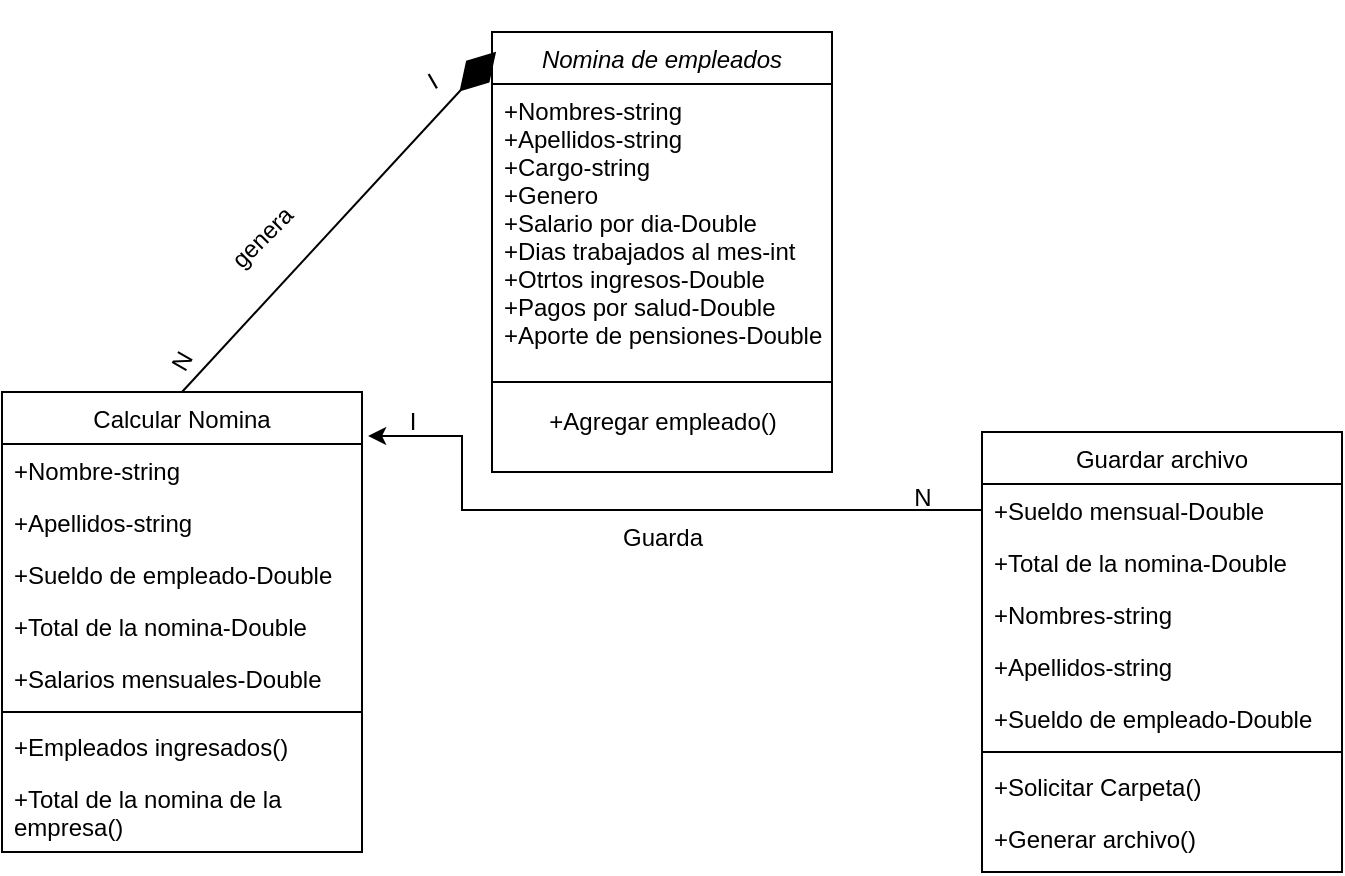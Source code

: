 <mxfile version="21.3.2" type="device" pages="2">
  <diagram id="C5RBs43oDa-KdzZeNtuy" name="Page-1">
    <mxGraphModel dx="1354" dy="616" grid="1" gridSize="10" guides="1" tooltips="1" connect="1" arrows="1" fold="1" page="1" pageScale="1" pageWidth="827" pageHeight="1169" math="0" shadow="0">
      <root>
        <mxCell id="WIyWlLk6GJQsqaUBKTNV-0" />
        <mxCell id="WIyWlLk6GJQsqaUBKTNV-1" parent="WIyWlLk6GJQsqaUBKTNV-0" />
        <mxCell id="zkfFHV4jXpPFQw0GAbJ--0" value="Nomina de empleados" style="swimlane;fontStyle=2;align=center;verticalAlign=top;childLayout=stackLayout;horizontal=1;startSize=26;horizontalStack=0;resizeParent=1;resizeLast=0;collapsible=1;marginBottom=0;rounded=0;shadow=0;strokeWidth=1;" parent="WIyWlLk6GJQsqaUBKTNV-1" vertex="1">
          <mxGeometry x="335" y="80" width="170" height="220" as="geometry">
            <mxRectangle x="230" y="140" width="160" height="26" as="alternateBounds" />
          </mxGeometry>
        </mxCell>
        <mxCell id="zkfFHV4jXpPFQw0GAbJ--1" value="+Nombres-string&#xa;+Apellidos-string&#xa;+Cargo-string&#xa;+Genero&#xa;+Salario por dia-Double&#xa;+Dias trabajados al mes-int&#xa;+Otrtos ingresos-Double&#xa;+Pagos por salud-Double&#xa;+Aporte de pensiones-Double" style="text;align=left;verticalAlign=top;spacingLeft=4;spacingRight=4;overflow=hidden;rotatable=0;points=[[0,0.5],[1,0.5]];portConstraint=eastwest;" parent="zkfFHV4jXpPFQw0GAbJ--0" vertex="1">
          <mxGeometry y="26" width="170" height="144" as="geometry" />
        </mxCell>
        <mxCell id="zkfFHV4jXpPFQw0GAbJ--4" value="" style="line;html=1;strokeWidth=1;align=left;verticalAlign=middle;spacingTop=-1;spacingLeft=3;spacingRight=3;rotatable=0;labelPosition=right;points=[];portConstraint=eastwest;" parent="zkfFHV4jXpPFQw0GAbJ--0" vertex="1">
          <mxGeometry y="170" width="170" height="10" as="geometry" />
        </mxCell>
        <mxCell id="-4b_-T0c30OWa5oSf6ir-1" value="+Agregar empleado()" style="text;html=1;align=center;verticalAlign=middle;resizable=0;points=[];autosize=1;strokeColor=none;fillColor=none;" vertex="1" parent="zkfFHV4jXpPFQw0GAbJ--0">
          <mxGeometry y="180" width="170" height="30" as="geometry" />
        </mxCell>
        <mxCell id="zkfFHV4jXpPFQw0GAbJ--6" value="Guardar archivo" style="swimlane;fontStyle=0;align=center;verticalAlign=top;childLayout=stackLayout;horizontal=1;startSize=26;horizontalStack=0;resizeParent=1;resizeLast=0;collapsible=1;marginBottom=0;rounded=0;shadow=0;strokeWidth=1;" parent="WIyWlLk6GJQsqaUBKTNV-1" vertex="1">
          <mxGeometry x="580" y="280" width="180" height="220" as="geometry">
            <mxRectangle x="130" y="380" width="160" height="26" as="alternateBounds" />
          </mxGeometry>
        </mxCell>
        <mxCell id="zkfFHV4jXpPFQw0GAbJ--7" value="+Sueldo mensual-Double" style="text;align=left;verticalAlign=top;spacingLeft=4;spacingRight=4;overflow=hidden;rotatable=0;points=[[0,0.5],[1,0.5]];portConstraint=eastwest;" parent="zkfFHV4jXpPFQw0GAbJ--6" vertex="1">
          <mxGeometry y="26" width="180" height="26" as="geometry" />
        </mxCell>
        <mxCell id="zkfFHV4jXpPFQw0GAbJ--8" value="+Total de la nomina-Double" style="text;align=left;verticalAlign=top;spacingLeft=4;spacingRight=4;overflow=hidden;rotatable=0;points=[[0,0.5],[1,0.5]];portConstraint=eastwest;rounded=0;shadow=0;html=0;" parent="zkfFHV4jXpPFQw0GAbJ--6" vertex="1">
          <mxGeometry y="52" width="180" height="26" as="geometry" />
        </mxCell>
        <mxCell id="zkfFHV4jXpPFQw0GAbJ--10" value="+Nombres-string" style="text;align=left;verticalAlign=top;spacingLeft=4;spacingRight=4;overflow=hidden;rotatable=0;points=[[0,0.5],[1,0.5]];portConstraint=eastwest;fontStyle=0" parent="zkfFHV4jXpPFQw0GAbJ--6" vertex="1">
          <mxGeometry y="78" width="180" height="26" as="geometry" />
        </mxCell>
        <mxCell id="zkfFHV4jXpPFQw0GAbJ--11" value="+Apellidos-string" style="text;align=left;verticalAlign=top;spacingLeft=4;spacingRight=4;overflow=hidden;rotatable=0;points=[[0,0.5],[1,0.5]];portConstraint=eastwest;" parent="zkfFHV4jXpPFQw0GAbJ--6" vertex="1">
          <mxGeometry y="104" width="180" height="26" as="geometry" />
        </mxCell>
        <mxCell id="-4b_-T0c30OWa5oSf6ir-4" value="+Sueldo de empleado-Double" style="text;align=left;verticalAlign=top;spacingLeft=4;spacingRight=4;overflow=hidden;rotatable=0;points=[[0,0.5],[1,0.5]];portConstraint=eastwest;rounded=0;shadow=0;html=0;" vertex="1" parent="zkfFHV4jXpPFQw0GAbJ--6">
          <mxGeometry y="130" width="180" height="26" as="geometry" />
        </mxCell>
        <mxCell id="zkfFHV4jXpPFQw0GAbJ--9" value="" style="line;html=1;strokeWidth=1;align=left;verticalAlign=middle;spacingTop=-1;spacingLeft=3;spacingRight=3;rotatable=0;labelPosition=right;points=[];portConstraint=eastwest;" parent="zkfFHV4jXpPFQw0GAbJ--6" vertex="1">
          <mxGeometry y="156" width="180" height="8" as="geometry" />
        </mxCell>
        <mxCell id="-4b_-T0c30OWa5oSf6ir-6" value="+Solicitar Carpeta()" style="text;align=left;verticalAlign=top;spacingLeft=4;spacingRight=4;overflow=hidden;rotatable=0;points=[[0,0.5],[1,0.5]];portConstraint=eastwest;rounded=0;shadow=0;html=0;" vertex="1" parent="zkfFHV4jXpPFQw0GAbJ--6">
          <mxGeometry y="164" width="180" height="26" as="geometry" />
        </mxCell>
        <mxCell id="-4b_-T0c30OWa5oSf6ir-7" value="+Generar archivo()" style="text;align=left;verticalAlign=top;spacingLeft=4;spacingRight=4;overflow=hidden;rotatable=0;points=[[0,0.5],[1,0.5]];portConstraint=eastwest;rounded=0;shadow=0;html=0;" vertex="1" parent="zkfFHV4jXpPFQw0GAbJ--6">
          <mxGeometry y="190" width="180" height="26" as="geometry" />
        </mxCell>
        <mxCell id="zkfFHV4jXpPFQw0GAbJ--17" value="Calcular Nomina" style="swimlane;fontStyle=0;align=center;verticalAlign=top;childLayout=stackLayout;horizontal=1;startSize=26;horizontalStack=0;resizeParent=1;resizeLast=0;collapsible=1;marginBottom=0;rounded=0;shadow=0;strokeWidth=1;" parent="WIyWlLk6GJQsqaUBKTNV-1" vertex="1">
          <mxGeometry x="90" y="260" width="180" height="230" as="geometry">
            <mxRectangle x="550" y="140" width="160" height="26" as="alternateBounds" />
          </mxGeometry>
        </mxCell>
        <mxCell id="zkfFHV4jXpPFQw0GAbJ--18" value="+Nombre-string" style="text;align=left;verticalAlign=top;spacingLeft=4;spacingRight=4;overflow=hidden;rotatable=0;points=[[0,0.5],[1,0.5]];portConstraint=eastwest;" parent="zkfFHV4jXpPFQw0GAbJ--17" vertex="1">
          <mxGeometry y="26" width="180" height="26" as="geometry" />
        </mxCell>
        <mxCell id="zkfFHV4jXpPFQw0GAbJ--19" value="+Apellidos-string" style="text;align=left;verticalAlign=top;spacingLeft=4;spacingRight=4;overflow=hidden;rotatable=0;points=[[0,0.5],[1,0.5]];portConstraint=eastwest;rounded=0;shadow=0;html=0;" parent="zkfFHV4jXpPFQw0GAbJ--17" vertex="1">
          <mxGeometry y="52" width="180" height="26" as="geometry" />
        </mxCell>
        <mxCell id="zkfFHV4jXpPFQw0GAbJ--20" value="+Sueldo de empleado-Double" style="text;align=left;verticalAlign=top;spacingLeft=4;spacingRight=4;overflow=hidden;rotatable=0;points=[[0,0.5],[1,0.5]];portConstraint=eastwest;rounded=0;shadow=0;html=0;" parent="zkfFHV4jXpPFQw0GAbJ--17" vertex="1">
          <mxGeometry y="78" width="180" height="26" as="geometry" />
        </mxCell>
        <mxCell id="zkfFHV4jXpPFQw0GAbJ--21" value="+Total de la nomina-Double" style="text;align=left;verticalAlign=top;spacingLeft=4;spacingRight=4;overflow=hidden;rotatable=0;points=[[0,0.5],[1,0.5]];portConstraint=eastwest;rounded=0;shadow=0;html=0;" parent="zkfFHV4jXpPFQw0GAbJ--17" vertex="1">
          <mxGeometry y="104" width="180" height="26" as="geometry" />
        </mxCell>
        <mxCell id="zkfFHV4jXpPFQw0GAbJ--22" value="+Salarios mensuales-Double" style="text;align=left;verticalAlign=top;spacingLeft=4;spacingRight=4;overflow=hidden;rotatable=0;points=[[0,0.5],[1,0.5]];portConstraint=eastwest;rounded=0;shadow=0;html=0;" parent="zkfFHV4jXpPFQw0GAbJ--17" vertex="1">
          <mxGeometry y="130" width="180" height="26" as="geometry" />
        </mxCell>
        <mxCell id="zkfFHV4jXpPFQw0GAbJ--23" value="" style="line;html=1;strokeWidth=1;align=left;verticalAlign=middle;spacingTop=-1;spacingLeft=3;spacingRight=3;rotatable=0;labelPosition=right;points=[];portConstraint=eastwest;" parent="zkfFHV4jXpPFQw0GAbJ--17" vertex="1">
          <mxGeometry y="156" width="180" height="8" as="geometry" />
        </mxCell>
        <mxCell id="zkfFHV4jXpPFQw0GAbJ--24" value="+Empleados ingresados()" style="text;align=left;verticalAlign=top;spacingLeft=4;spacingRight=4;overflow=hidden;rotatable=0;points=[[0,0.5],[1,0.5]];portConstraint=eastwest;" parent="zkfFHV4jXpPFQw0GAbJ--17" vertex="1">
          <mxGeometry y="164" width="180" height="26" as="geometry" />
        </mxCell>
        <mxCell id="zkfFHV4jXpPFQw0GAbJ--25" value="+Total de la nomina de la &#xa;empresa()" style="text;align=left;verticalAlign=top;spacingLeft=4;spacingRight=4;overflow=hidden;rotatable=0;points=[[0,0.5],[1,0.5]];portConstraint=eastwest;" parent="zkfFHV4jXpPFQw0GAbJ--17" vertex="1">
          <mxGeometry y="190" width="180" height="40" as="geometry" />
        </mxCell>
        <mxCell id="-4b_-T0c30OWa5oSf6ir-8" value="" style="endArrow=diamondThin;endFill=1;endSize=24;html=1;rounded=0;entryX=0.012;entryY=0.045;entryDx=0;entryDy=0;entryPerimeter=0;exitX=0.5;exitY=0;exitDx=0;exitDy=0;" edge="1" parent="WIyWlLk6GJQsqaUBKTNV-1" source="zkfFHV4jXpPFQw0GAbJ--17" target="zkfFHV4jXpPFQw0GAbJ--0">
          <mxGeometry width="160" relative="1" as="geometry">
            <mxPoint x="330" y="320" as="sourcePoint" />
            <mxPoint x="490" y="320" as="targetPoint" />
          </mxGeometry>
        </mxCell>
        <mxCell id="-4b_-T0c30OWa5oSf6ir-9" value="I" style="text;html=1;align=center;verticalAlign=middle;resizable=0;points=[];autosize=1;strokeColor=none;fillColor=none;rotation=-30;" vertex="1" parent="WIyWlLk6GJQsqaUBKTNV-1">
          <mxGeometry x="290" y="90" width="30" height="30" as="geometry" />
        </mxCell>
        <mxCell id="-4b_-T0c30OWa5oSf6ir-10" value="N" style="text;html=1;align=center;verticalAlign=middle;resizable=0;points=[];autosize=1;strokeColor=none;fillColor=none;rotation=-60;" vertex="1" parent="WIyWlLk6GJQsqaUBKTNV-1">
          <mxGeometry x="165" y="230" width="30" height="30" as="geometry" />
        </mxCell>
        <mxCell id="-4b_-T0c30OWa5oSf6ir-11" value="genera" style="text;html=1;align=center;verticalAlign=middle;resizable=0;points=[];autosize=1;strokeColor=none;fillColor=none;rotation=-45;" vertex="1" parent="WIyWlLk6GJQsqaUBKTNV-1">
          <mxGeometry x="190" y="168" width="60" height="30" as="geometry" />
        </mxCell>
        <mxCell id="-4b_-T0c30OWa5oSf6ir-13" style="edgeStyle=orthogonalEdgeStyle;rounded=0;orthogonalLoop=1;jettySize=auto;html=1;exitX=0;exitY=0.5;exitDx=0;exitDy=0;entryX=1.017;entryY=-0.154;entryDx=0;entryDy=0;entryPerimeter=0;" edge="1" parent="WIyWlLk6GJQsqaUBKTNV-1" source="zkfFHV4jXpPFQw0GAbJ--7" target="zkfFHV4jXpPFQw0GAbJ--18">
          <mxGeometry relative="1" as="geometry">
            <Array as="points">
              <mxPoint x="320" y="319" />
              <mxPoint x="320" y="282" />
            </Array>
          </mxGeometry>
        </mxCell>
        <mxCell id="-4b_-T0c30OWa5oSf6ir-14" value="N" style="text;html=1;align=center;verticalAlign=middle;resizable=0;points=[];autosize=1;strokeColor=none;fillColor=none;" vertex="1" parent="WIyWlLk6GJQsqaUBKTNV-1">
          <mxGeometry x="535" y="298" width="30" height="30" as="geometry" />
        </mxCell>
        <mxCell id="-4b_-T0c30OWa5oSf6ir-15" value="I" style="text;html=1;align=center;verticalAlign=middle;resizable=0;points=[];autosize=1;strokeColor=none;fillColor=none;" vertex="1" parent="WIyWlLk6GJQsqaUBKTNV-1">
          <mxGeometry x="280" y="260" width="30" height="30" as="geometry" />
        </mxCell>
        <mxCell id="-4b_-T0c30OWa5oSf6ir-16" value="Guarda" style="text;html=1;align=center;verticalAlign=middle;resizable=0;points=[];autosize=1;strokeColor=none;fillColor=none;" vertex="1" parent="WIyWlLk6GJQsqaUBKTNV-1">
          <mxGeometry x="390" y="318" width="60" height="30" as="geometry" />
        </mxCell>
      </root>
    </mxGraphModel>
  </diagram>
  <diagram id="t078ZHv6e-Z2ZSQxDUIy" name="Página-2">
    <mxGraphModel dx="1354" dy="616" grid="1" gridSize="10" guides="1" tooltips="1" connect="1" arrows="1" fold="1" page="1" pageScale="1" pageWidth="827" pageHeight="1169" math="0" shadow="0">
      <root>
        <mxCell id="0" />
        <mxCell id="1" parent="0" />
        <mxCell id="EIdeTcq-fAC213swlcCu-5" value="Figuras geometricas" style="swimlane;fontStyle=1;align=center;verticalAlign=top;childLayout=stackLayout;horizontal=1;startSize=26;horizontalStack=0;resizeParent=1;resizeParentMax=0;resizeLast=0;collapsible=1;marginBottom=0;whiteSpace=wrap;html=1;" vertex="1" parent="1">
          <mxGeometry x="334" y="130" width="160" height="112" as="geometry" />
        </mxCell>
        <mxCell id="EIdeTcq-fAC213swlcCu-6" value="." style="text;strokeColor=none;fillColor=none;align=left;verticalAlign=top;spacingLeft=4;spacingRight=4;overflow=hidden;rotatable=0;points=[[0,0.5],[1,0.5]];portConstraint=eastwest;whiteSpace=wrap;html=1;" vertex="1" parent="EIdeTcq-fAC213swlcCu-5">
          <mxGeometry y="26" width="160" height="26" as="geometry" />
        </mxCell>
        <mxCell id="EIdeTcq-fAC213swlcCu-7" value="" style="line;strokeWidth=1;fillColor=none;align=left;verticalAlign=middle;spacingTop=-1;spacingLeft=3;spacingRight=3;rotatable=0;labelPosition=right;points=[];portConstraint=eastwest;strokeColor=inherit;" vertex="1" parent="EIdeTcq-fAC213swlcCu-5">
          <mxGeometry y="52" width="160" height="8" as="geometry" />
        </mxCell>
        <mxCell id="EIdeTcq-fAC213swlcCu-8" value="+Calcular Volumen()" style="text;strokeColor=none;fillColor=none;align=left;verticalAlign=top;spacingLeft=4;spacingRight=4;overflow=hidden;rotatable=0;points=[[0,0.5],[1,0.5]];portConstraint=eastwest;whiteSpace=wrap;html=1;" vertex="1" parent="EIdeTcq-fAC213swlcCu-5">
          <mxGeometry y="60" width="160" height="26" as="geometry" />
        </mxCell>
        <mxCell id="EIdeTcq-fAC213swlcCu-22" value="+Calcular Superficie()" style="text;strokeColor=none;fillColor=none;align=left;verticalAlign=top;spacingLeft=4;spacingRight=4;overflow=hidden;rotatable=0;points=[[0,0.5],[1,0.5]];portConstraint=eastwest;whiteSpace=wrap;html=1;" vertex="1" parent="EIdeTcq-fAC213swlcCu-5">
          <mxGeometry y="86" width="160" height="26" as="geometry" />
        </mxCell>
        <mxCell id="EIdeTcq-fAC213swlcCu-9" value="Esfera" style="swimlane;fontStyle=1;align=center;verticalAlign=top;childLayout=stackLayout;horizontal=1;startSize=26;horizontalStack=0;resizeParent=1;resizeParentMax=0;resizeLast=0;collapsible=1;marginBottom=0;whiteSpace=wrap;html=1;" vertex="1" parent="1">
          <mxGeometry x="590" y="150" width="160" height="112" as="geometry" />
        </mxCell>
        <mxCell id="EIdeTcq-fAC213swlcCu-10" value="+Radio-Double" style="text;strokeColor=none;fillColor=none;align=left;verticalAlign=top;spacingLeft=4;spacingRight=4;overflow=hidden;rotatable=0;points=[[0,0.5],[1,0.5]];portConstraint=eastwest;whiteSpace=wrap;html=1;" vertex="1" parent="EIdeTcq-fAC213swlcCu-9">
          <mxGeometry y="26" width="160" height="26" as="geometry" />
        </mxCell>
        <mxCell id="EIdeTcq-fAC213swlcCu-11" value="" style="line;strokeWidth=1;fillColor=none;align=left;verticalAlign=middle;spacingTop=-1;spacingLeft=3;spacingRight=3;rotatable=0;labelPosition=right;points=[];portConstraint=eastwest;strokeColor=inherit;" vertex="1" parent="EIdeTcq-fAC213swlcCu-9">
          <mxGeometry y="52" width="160" height="8" as="geometry" />
        </mxCell>
        <mxCell id="EIdeTcq-fAC213swlcCu-23" value="+Calcular Volumen()" style="text;strokeColor=none;fillColor=none;align=left;verticalAlign=top;spacingLeft=4;spacingRight=4;overflow=hidden;rotatable=0;points=[[0,0.5],[1,0.5]];portConstraint=eastwest;whiteSpace=wrap;html=1;" vertex="1" parent="EIdeTcq-fAC213swlcCu-9">
          <mxGeometry y="60" width="160" height="26" as="geometry" />
        </mxCell>
        <mxCell id="EIdeTcq-fAC213swlcCu-24" value="+Calcular Superficie()" style="text;strokeColor=none;fillColor=none;align=left;verticalAlign=top;spacingLeft=4;spacingRight=4;overflow=hidden;rotatable=0;points=[[0,0.5],[1,0.5]];portConstraint=eastwest;whiteSpace=wrap;html=1;" vertex="1" parent="EIdeTcq-fAC213swlcCu-9">
          <mxGeometry y="86" width="160" height="26" as="geometry" />
        </mxCell>
        <mxCell id="EIdeTcq-fAC213swlcCu-13" value="Cilindro" style="swimlane;fontStyle=1;align=center;verticalAlign=top;childLayout=stackLayout;horizontal=1;startSize=26;horizontalStack=0;resizeParent=1;resizeParentMax=0;resizeLast=0;collapsible=1;marginBottom=0;whiteSpace=wrap;html=1;" vertex="1" parent="1">
          <mxGeometry x="80" y="141" width="160" height="138" as="geometry" />
        </mxCell>
        <mxCell id="EIdeTcq-fAC213swlcCu-14" value="+Radio-Double" style="text;strokeColor=none;fillColor=none;align=left;verticalAlign=top;spacingLeft=4;spacingRight=4;overflow=hidden;rotatable=0;points=[[0,0.5],[1,0.5]];portConstraint=eastwest;whiteSpace=wrap;html=1;" vertex="1" parent="EIdeTcq-fAC213swlcCu-13">
          <mxGeometry y="26" width="160" height="26" as="geometry" />
        </mxCell>
        <mxCell id="EIdeTcq-fAC213swlcCu-31" value="+Altura-Double" style="text;strokeColor=none;fillColor=none;align=left;verticalAlign=top;spacingLeft=4;spacingRight=4;overflow=hidden;rotatable=0;points=[[0,0.5],[1,0.5]];portConstraint=eastwest;whiteSpace=wrap;html=1;" vertex="1" parent="EIdeTcq-fAC213swlcCu-13">
          <mxGeometry y="52" width="160" height="26" as="geometry" />
        </mxCell>
        <mxCell id="EIdeTcq-fAC213swlcCu-15" value="" style="line;strokeWidth=1;fillColor=none;align=left;verticalAlign=middle;spacingTop=-1;spacingLeft=3;spacingRight=3;rotatable=0;labelPosition=right;points=[];portConstraint=eastwest;strokeColor=inherit;" vertex="1" parent="EIdeTcq-fAC213swlcCu-13">
          <mxGeometry y="78" width="160" height="8" as="geometry" />
        </mxCell>
        <mxCell id="EIdeTcq-fAC213swlcCu-29" value="+Calcular Volumen()" style="text;strokeColor=none;fillColor=none;align=left;verticalAlign=top;spacingLeft=4;spacingRight=4;overflow=hidden;rotatable=0;points=[[0,0.5],[1,0.5]];portConstraint=eastwest;whiteSpace=wrap;html=1;" vertex="1" parent="EIdeTcq-fAC213swlcCu-13">
          <mxGeometry y="86" width="160" height="26" as="geometry" />
        </mxCell>
        <mxCell id="EIdeTcq-fAC213swlcCu-30" value="+Calcular Superficie()" style="text;strokeColor=none;fillColor=none;align=left;verticalAlign=top;spacingLeft=4;spacingRight=4;overflow=hidden;rotatable=0;points=[[0,0.5],[1,0.5]];portConstraint=eastwest;whiteSpace=wrap;html=1;" vertex="1" parent="EIdeTcq-fAC213swlcCu-13">
          <mxGeometry y="112" width="160" height="26" as="geometry" />
        </mxCell>
        <mxCell id="EIdeTcq-fAC213swlcCu-17" value="Piramide" style="swimlane;fontStyle=1;align=center;verticalAlign=top;childLayout=stackLayout;horizontal=1;startSize=26;horizontalStack=0;resizeParent=1;resizeParentMax=0;resizeLast=0;collapsible=1;marginBottom=0;whiteSpace=wrap;html=1;" vertex="1" parent="1">
          <mxGeometry x="334" y="320" width="160" height="164" as="geometry" />
        </mxCell>
        <mxCell id="EIdeTcq-fAC213swlcCu-18" value="+Base-Double" style="text;strokeColor=none;fillColor=none;align=left;verticalAlign=top;spacingLeft=4;spacingRight=4;overflow=hidden;rotatable=0;points=[[0,0.5],[1,0.5]];portConstraint=eastwest;whiteSpace=wrap;html=1;" vertex="1" parent="EIdeTcq-fAC213swlcCu-17">
          <mxGeometry y="26" width="160" height="26" as="geometry" />
        </mxCell>
        <mxCell id="EIdeTcq-fAC213swlcCu-25" value="+Altura-Double" style="text;strokeColor=none;fillColor=none;align=left;verticalAlign=top;spacingLeft=4;spacingRight=4;overflow=hidden;rotatable=0;points=[[0,0.5],[1,0.5]];portConstraint=eastwest;whiteSpace=wrap;html=1;" vertex="1" parent="EIdeTcq-fAC213swlcCu-17">
          <mxGeometry y="52" width="160" height="26" as="geometry" />
        </mxCell>
        <mxCell id="EIdeTcq-fAC213swlcCu-26" value="+Apotema" style="text;strokeColor=none;fillColor=none;align=left;verticalAlign=top;spacingLeft=4;spacingRight=4;overflow=hidden;rotatable=0;points=[[0,0.5],[1,0.5]];portConstraint=eastwest;whiteSpace=wrap;html=1;" vertex="1" parent="EIdeTcq-fAC213swlcCu-17">
          <mxGeometry y="78" width="160" height="26" as="geometry" />
        </mxCell>
        <mxCell id="EIdeTcq-fAC213swlcCu-19" value="" style="line;strokeWidth=1;fillColor=none;align=left;verticalAlign=middle;spacingTop=-1;spacingLeft=3;spacingRight=3;rotatable=0;labelPosition=right;points=[];portConstraint=eastwest;strokeColor=inherit;" vertex="1" parent="EIdeTcq-fAC213swlcCu-17">
          <mxGeometry y="104" width="160" height="8" as="geometry" />
        </mxCell>
        <mxCell id="EIdeTcq-fAC213swlcCu-27" value="+Calcular Volumen()" style="text;strokeColor=none;fillColor=none;align=left;verticalAlign=top;spacingLeft=4;spacingRight=4;overflow=hidden;rotatable=0;points=[[0,0.5],[1,0.5]];portConstraint=eastwest;whiteSpace=wrap;html=1;" vertex="1" parent="EIdeTcq-fAC213swlcCu-17">
          <mxGeometry y="112" width="160" height="26" as="geometry" />
        </mxCell>
        <mxCell id="EIdeTcq-fAC213swlcCu-28" value="+Calcular Superficie()" style="text;strokeColor=none;fillColor=none;align=left;verticalAlign=top;spacingLeft=4;spacingRight=4;overflow=hidden;rotatable=0;points=[[0,0.5],[1,0.5]];portConstraint=eastwest;whiteSpace=wrap;html=1;" vertex="1" parent="EIdeTcq-fAC213swlcCu-17">
          <mxGeometry y="138" width="160" height="26" as="geometry" />
        </mxCell>
        <mxCell id="EIdeTcq-fAC213swlcCu-32" value="" style="endArrow=diamondThin;endFill=1;endSize=24;html=1;rounded=0;entryX=0.019;entryY=0.107;entryDx=0;entryDy=0;entryPerimeter=0;exitX=1;exitY=0.116;exitDx=0;exitDy=0;exitPerimeter=0;" edge="1" parent="1" source="EIdeTcq-fAC213swlcCu-13" target="EIdeTcq-fAC213swlcCu-5">
          <mxGeometry width="160" relative="1" as="geometry">
            <mxPoint x="330" y="320" as="sourcePoint" />
            <mxPoint x="490" y="320" as="targetPoint" />
          </mxGeometry>
        </mxCell>
        <mxCell id="EIdeTcq-fAC213swlcCu-33" value="N" style="text;html=1;align=center;verticalAlign=middle;resizable=0;points=[];autosize=1;strokeColor=none;fillColor=none;rotation=0;" vertex="1" parent="1">
          <mxGeometry x="240" y="130" width="30" height="30" as="geometry" />
        </mxCell>
        <mxCell id="EIdeTcq-fAC213swlcCu-34" value="I" style="text;html=1;align=center;verticalAlign=middle;resizable=0;points=[];autosize=1;strokeColor=none;fillColor=none;rotation=-30;" vertex="1" parent="1">
          <mxGeometry x="300" y="120" width="30" height="30" as="geometry" />
        </mxCell>
        <mxCell id="EIdeTcq-fAC213swlcCu-35" value="" style="endArrow=diamondThin;endFill=1;endSize=24;html=1;rounded=0;entryX=1;entryY=0;entryDx=0;entryDy=0;exitX=0;exitY=0;exitDx=0;exitDy=0;" edge="1" parent="1" source="EIdeTcq-fAC213swlcCu-9" target="EIdeTcq-fAC213swlcCu-5">
          <mxGeometry width="160" relative="1" as="geometry">
            <mxPoint x="250" y="167" as="sourcePoint" />
            <mxPoint x="347" y="152" as="targetPoint" />
          </mxGeometry>
        </mxCell>
        <mxCell id="EIdeTcq-fAC213swlcCu-36" value="N" style="text;html=1;align=center;verticalAlign=middle;resizable=0;points=[];autosize=1;strokeColor=none;fillColor=none;rotation=15;" vertex="1" parent="1">
          <mxGeometry x="570" y="120" width="30" height="30" as="geometry" />
        </mxCell>
        <mxCell id="EIdeTcq-fAC213swlcCu-37" value="I" style="text;html=1;align=center;verticalAlign=middle;resizable=0;points=[];autosize=1;strokeColor=none;fillColor=none;rotation=0;" vertex="1" parent="1">
          <mxGeometry x="494" y="100" width="30" height="30" as="geometry" />
        </mxCell>
        <mxCell id="EIdeTcq-fAC213swlcCu-38" value="" style="endArrow=diamondThin;endFill=1;endSize=24;html=1;rounded=0;entryX=0.438;entryY=1;entryDx=0;entryDy=0;entryPerimeter=0;exitX=0.438;exitY=-0.018;exitDx=0;exitDy=0;exitPerimeter=0;" edge="1" parent="1" source="EIdeTcq-fAC213swlcCu-17" target="EIdeTcq-fAC213swlcCu-22">
          <mxGeometry width="160" relative="1" as="geometry">
            <mxPoint x="250" y="167" as="sourcePoint" />
            <mxPoint x="347" y="152" as="targetPoint" />
          </mxGeometry>
        </mxCell>
        <mxCell id="EIdeTcq-fAC213swlcCu-39" value="N" style="text;html=1;align=center;verticalAlign=middle;resizable=0;points=[];autosize=1;strokeColor=none;fillColor=none;rotation=0;" vertex="1" parent="1">
          <mxGeometry x="380" y="300" width="30" height="30" as="geometry" />
        </mxCell>
        <mxCell id="EIdeTcq-fAC213swlcCu-40" value="I" style="text;html=1;align=center;verticalAlign=middle;resizable=0;points=[];autosize=1;strokeColor=none;fillColor=none;rotation=0;" vertex="1" parent="1">
          <mxGeometry x="370" y="249" width="30" height="30" as="geometry" />
        </mxCell>
      </root>
    </mxGraphModel>
  </diagram>
</mxfile>

